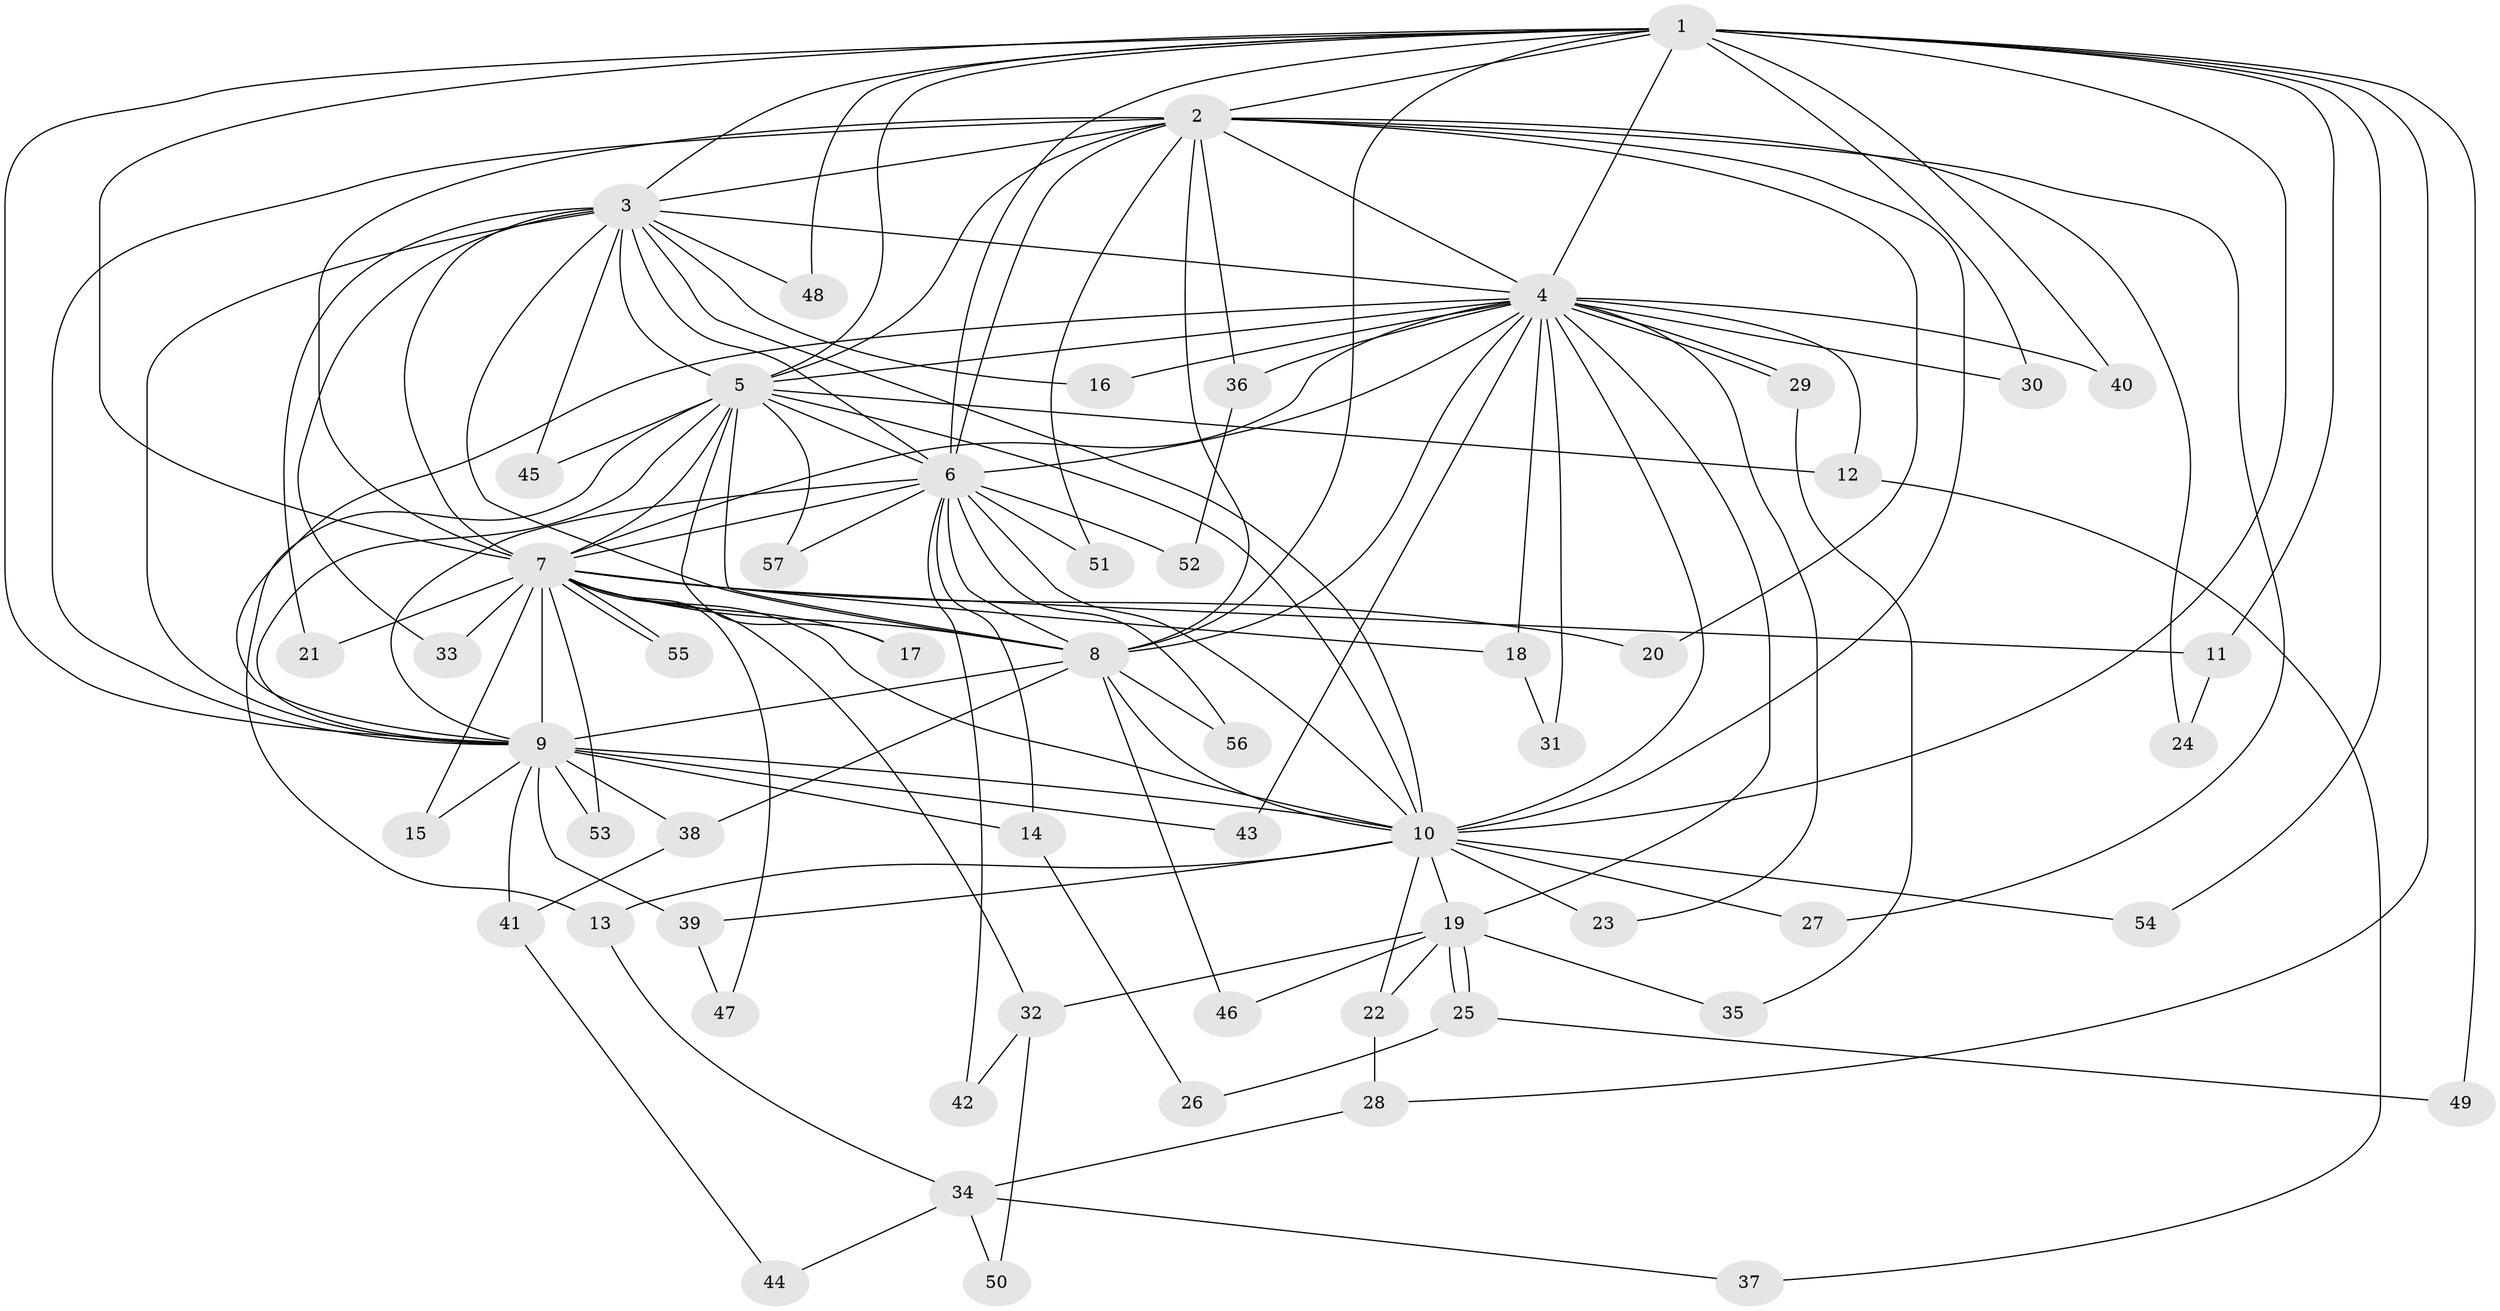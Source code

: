 // coarse degree distribution, {15: 0.058823529411764705, 10: 0.058823529411764705, 2: 0.5294117647058824, 1: 0.29411764705882354, 4: 0.058823529411764705}
// Generated by graph-tools (version 1.1) at 2025/17/03/04/25 18:17:47]
// undirected, 57 vertices, 139 edges
graph export_dot {
graph [start="1"]
  node [color=gray90,style=filled];
  1;
  2;
  3;
  4;
  5;
  6;
  7;
  8;
  9;
  10;
  11;
  12;
  13;
  14;
  15;
  16;
  17;
  18;
  19;
  20;
  21;
  22;
  23;
  24;
  25;
  26;
  27;
  28;
  29;
  30;
  31;
  32;
  33;
  34;
  35;
  36;
  37;
  38;
  39;
  40;
  41;
  42;
  43;
  44;
  45;
  46;
  47;
  48;
  49;
  50;
  51;
  52;
  53;
  54;
  55;
  56;
  57;
  1 -- 2;
  1 -- 3;
  1 -- 4;
  1 -- 5;
  1 -- 6;
  1 -- 7;
  1 -- 8;
  1 -- 9;
  1 -- 10;
  1 -- 11;
  1 -- 28;
  1 -- 30;
  1 -- 40;
  1 -- 48;
  1 -- 49;
  1 -- 54;
  2 -- 3;
  2 -- 4;
  2 -- 5;
  2 -- 6;
  2 -- 7;
  2 -- 8;
  2 -- 9;
  2 -- 10;
  2 -- 20;
  2 -- 24;
  2 -- 27;
  2 -- 36;
  2 -- 51;
  3 -- 4;
  3 -- 5;
  3 -- 6;
  3 -- 7;
  3 -- 8;
  3 -- 9;
  3 -- 10;
  3 -- 16;
  3 -- 21;
  3 -- 33;
  3 -- 45;
  3 -- 48;
  4 -- 5;
  4 -- 6;
  4 -- 7;
  4 -- 8;
  4 -- 9;
  4 -- 10;
  4 -- 12;
  4 -- 16;
  4 -- 18;
  4 -- 19;
  4 -- 23;
  4 -- 29;
  4 -- 29;
  4 -- 30;
  4 -- 31;
  4 -- 36;
  4 -- 40;
  4 -- 43;
  5 -- 6;
  5 -- 7;
  5 -- 8;
  5 -- 9;
  5 -- 10;
  5 -- 12;
  5 -- 13;
  5 -- 17;
  5 -- 45;
  5 -- 57;
  6 -- 7;
  6 -- 8;
  6 -- 9;
  6 -- 10;
  6 -- 14;
  6 -- 42;
  6 -- 51;
  6 -- 52;
  6 -- 56;
  6 -- 57;
  7 -- 8;
  7 -- 9;
  7 -- 10;
  7 -- 11;
  7 -- 15;
  7 -- 17;
  7 -- 18;
  7 -- 20;
  7 -- 21;
  7 -- 32;
  7 -- 33;
  7 -- 47;
  7 -- 53;
  7 -- 55;
  7 -- 55;
  8 -- 9;
  8 -- 10;
  8 -- 38;
  8 -- 46;
  8 -- 56;
  9 -- 10;
  9 -- 14;
  9 -- 15;
  9 -- 38;
  9 -- 39;
  9 -- 41;
  9 -- 43;
  9 -- 53;
  10 -- 13;
  10 -- 19;
  10 -- 22;
  10 -- 23;
  10 -- 27;
  10 -- 39;
  10 -- 54;
  11 -- 24;
  12 -- 37;
  13 -- 34;
  14 -- 26;
  18 -- 31;
  19 -- 22;
  19 -- 25;
  19 -- 25;
  19 -- 32;
  19 -- 35;
  19 -- 46;
  22 -- 28;
  25 -- 26;
  25 -- 49;
  28 -- 34;
  29 -- 35;
  32 -- 42;
  32 -- 50;
  34 -- 37;
  34 -- 44;
  34 -- 50;
  36 -- 52;
  38 -- 41;
  39 -- 47;
  41 -- 44;
}
